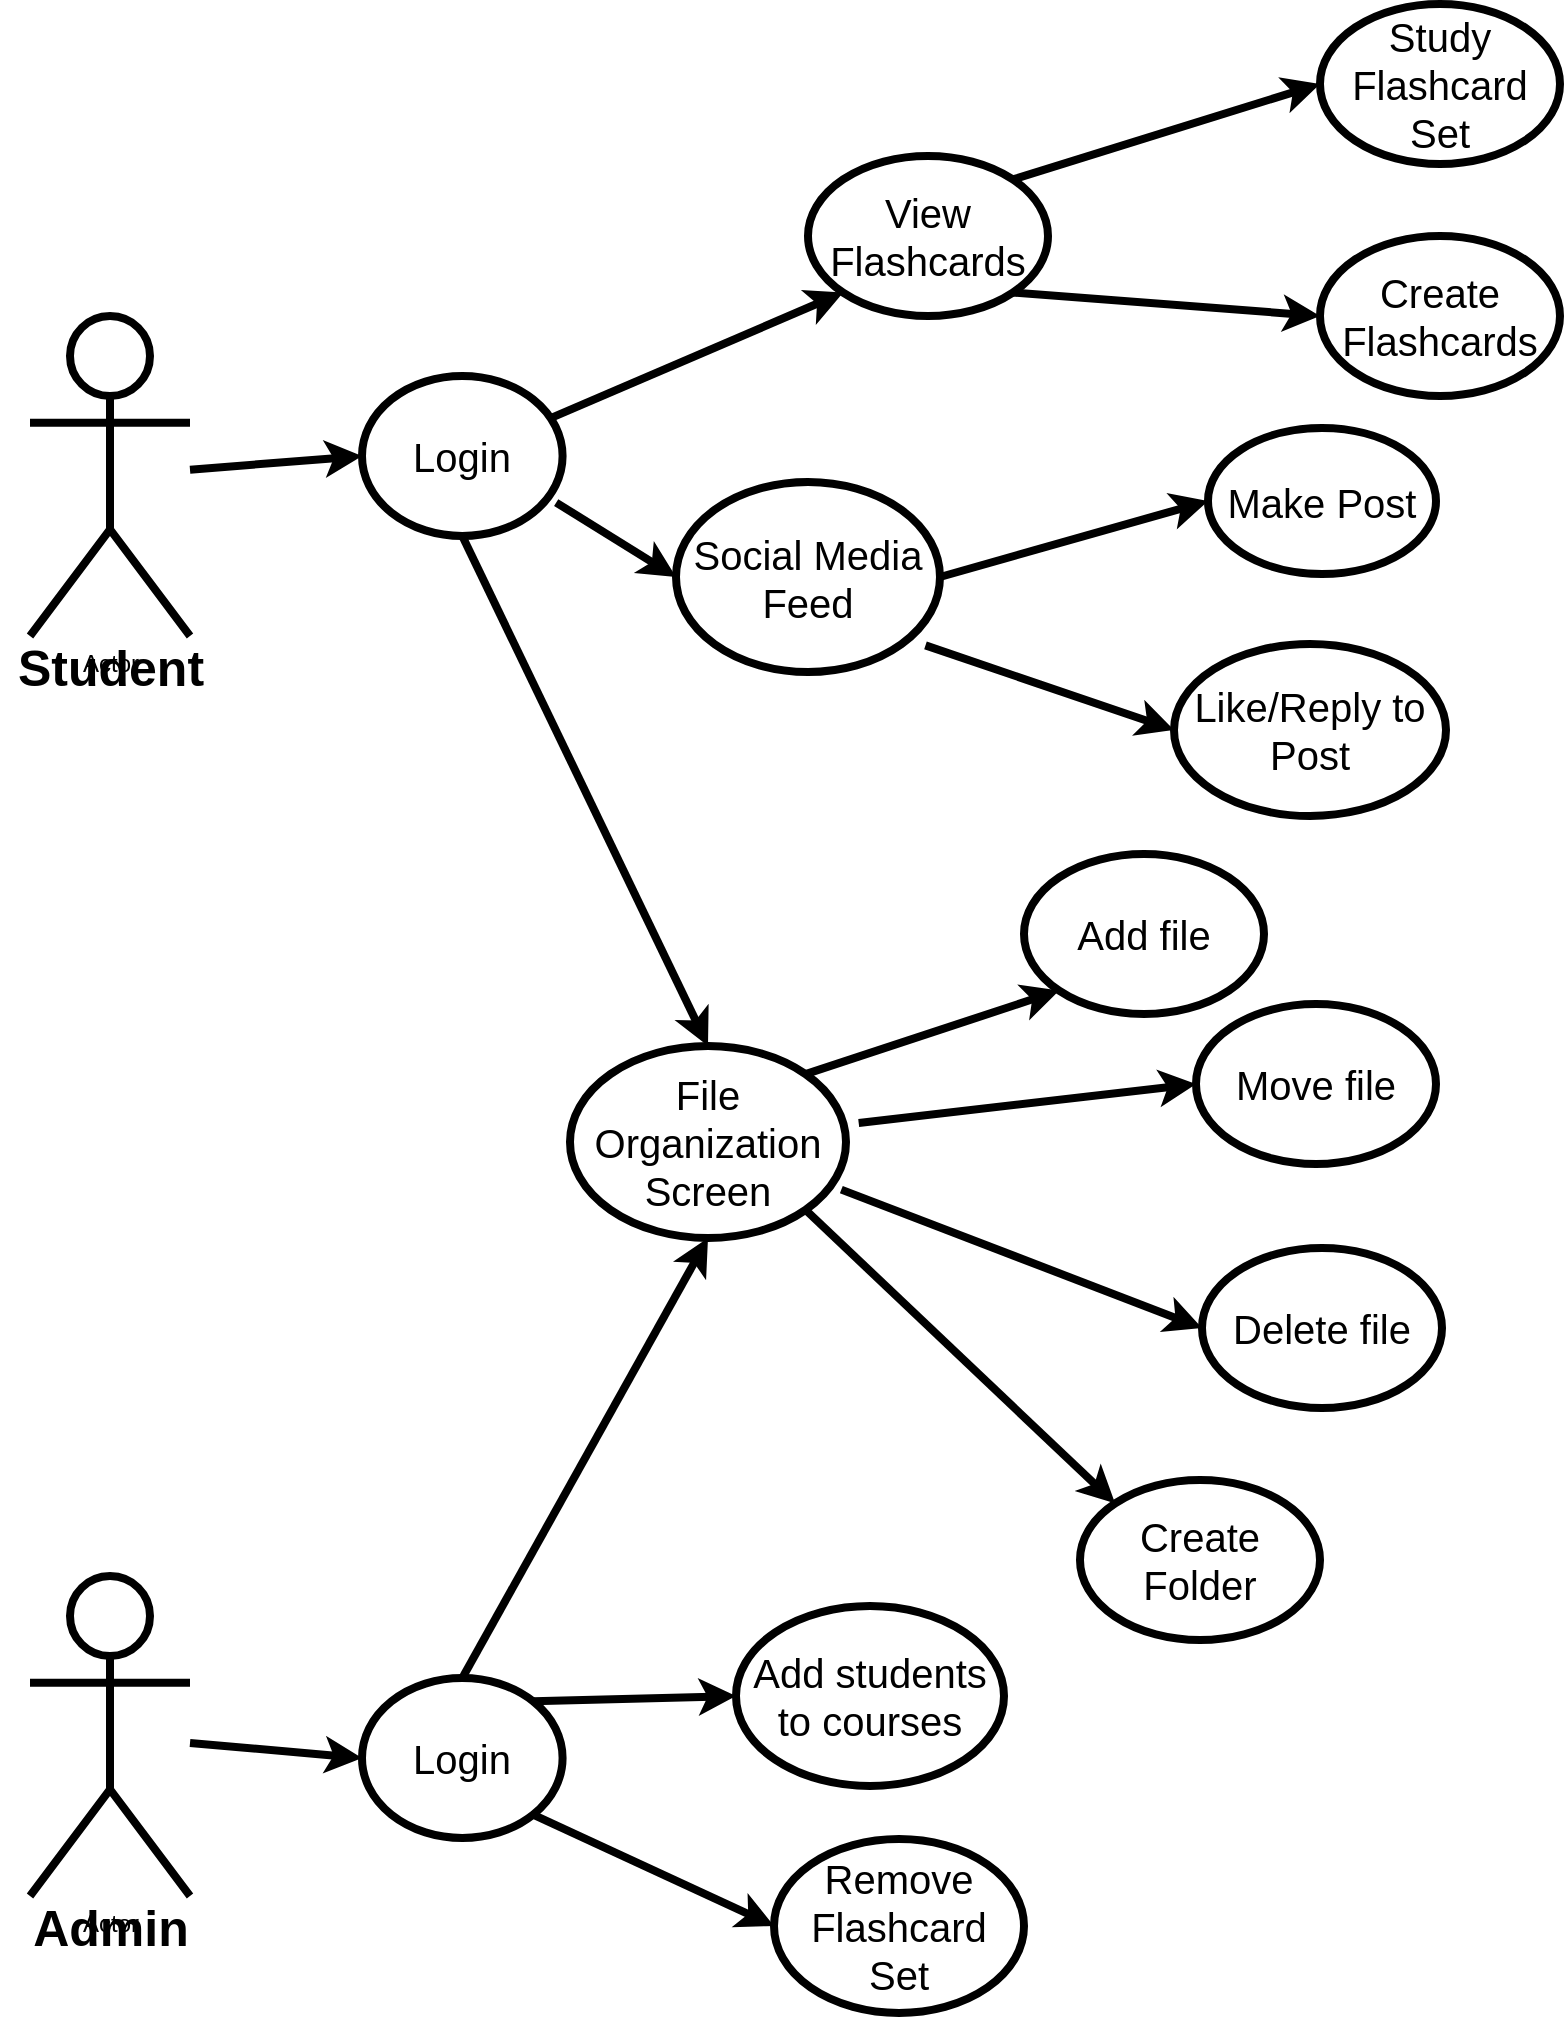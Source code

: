<mxfile>
    <diagram id="LxLEM6LACnv3bdC89Bdt" name="Page-1">
        <mxGraphModel dx="1148" dy="866" grid="0" gridSize="10" guides="1" tooltips="1" connect="1" arrows="1" fold="1" page="1" pageScale="1" pageWidth="850" pageHeight="1100" background="#ffffff" math="0" shadow="0">
            <root>
                <mxCell id="0"/>
                <mxCell id="1" parent="0"/>
                <mxCell id="3" value="Actor" style="shape=umlActor;verticalLabelPosition=bottom;verticalAlign=top;html=1;outlineConnect=0;strokeColor=#000000;fillColor=none;fontSize=12;strokeWidth=4;" vertex="1" parent="1">
                    <mxGeometry x="40" y="185" width="80" height="160" as="geometry"/>
                </mxCell>
                <mxCell id="4" value="&lt;font color=&quot;#000000&quot; style=&quot;font-size: 25px;&quot;&gt;Student&lt;/font&gt;" style="text;html=1;fontSize=25;fontStyle=1;verticalAlign=middle;align=center;" vertex="1" parent="1">
                    <mxGeometry x="25" y="345" width="110" height="30" as="geometry"/>
                </mxCell>
                <mxCell id="9" value="Actor" style="shape=umlActor;verticalLabelPosition=bottom;verticalAlign=top;html=1;outlineConnect=0;strokeColor=#000000;fillColor=none;fontSize=12;strokeWidth=4;" vertex="1" parent="1">
                    <mxGeometry x="40" y="815" width="80" height="160" as="geometry"/>
                </mxCell>
                <mxCell id="10" value="&lt;font color=&quot;#000000&quot; style=&quot;font-size: 25px;&quot;&gt;Admin&lt;/font&gt;" style="text;html=1;fontSize=25;fontStyle=1;verticalAlign=middle;align=center;" vertex="1" parent="1">
                    <mxGeometry x="25" y="975" width="110" height="30" as="geometry"/>
                </mxCell>
                <mxCell id="11" value="&lt;font style=&quot;font-size: 20px;&quot;&gt;Login&lt;/font&gt;" style="ellipse;whiteSpace=wrap;html=1;strokeColor=#000000;strokeWidth=4;fontSize=12;fontColor=#000000;fillColor=none;" vertex="1" parent="1">
                    <mxGeometry x="206" y="215" width="100.29" height="80" as="geometry"/>
                </mxCell>
                <mxCell id="14" value="" style="endArrow=classic;html=1;strokeColor=#000000;strokeWidth=4;fontSize=12;fontColor=#000000;entryX=0;entryY=0.5;entryDx=0;entryDy=0;" edge="1" parent="1" source="9" target="23">
                    <mxGeometry width="50" height="50" relative="1" as="geometry">
                        <mxPoint x="422" y="459" as="sourcePoint"/>
                        <mxPoint x="195" y="522" as="targetPoint"/>
                    </mxGeometry>
                </mxCell>
                <mxCell id="15" value="&lt;span style=&quot;font-size: 20px;&quot;&gt;View Flashcards&lt;/span&gt;" style="ellipse;whiteSpace=wrap;html=1;strokeColor=#000000;strokeWidth=4;fontSize=12;fontColor=#000000;fillColor=none;" vertex="1" parent="1">
                    <mxGeometry x="429" y="105" width="120" height="80" as="geometry"/>
                </mxCell>
                <mxCell id="16" value="Create Flashcards" style="ellipse;whiteSpace=wrap;html=1;strokeColor=#000000;strokeWidth=4;fontSize=20;fontColor=#000000;fillColor=none;" vertex="1" parent="1">
                    <mxGeometry x="685" y="145" width="120" height="80" as="geometry"/>
                </mxCell>
                <mxCell id="17" value="" style="endArrow=classic;html=1;strokeColor=#000000;strokeWidth=4;fontSize=20;fontColor=#000000;entryX=0;entryY=1;entryDx=0;entryDy=0;" edge="1" parent="1" source="11" target="15">
                    <mxGeometry width="50" height="50" relative="1" as="geometry">
                        <mxPoint x="115" y="120" as="sourcePoint"/>
                        <mxPoint x="290" y="200" as="targetPoint"/>
                    </mxGeometry>
                </mxCell>
                <mxCell id="18" value="" style="endArrow=classic;html=1;strokeColor=#000000;strokeWidth=4;fontSize=20;fontColor=#000000;entryX=0;entryY=0.5;entryDx=0;entryDy=0;exitX=1;exitY=1;exitDx=0;exitDy=0;" edge="1" parent="1" source="15" target="16">
                    <mxGeometry width="50" height="50" relative="1" as="geometry">
                        <mxPoint x="256" y="380" as="sourcePoint"/>
                        <mxPoint x="472" y="377" as="targetPoint"/>
                    </mxGeometry>
                </mxCell>
                <mxCell id="19" value="Study Flashcard Set" style="ellipse;whiteSpace=wrap;html=1;strokeColor=#000000;strokeWidth=4;fontSize=20;fontColor=#000000;fillColor=none;" vertex="1" parent="1">
                    <mxGeometry x="685" y="29" width="120" height="80" as="geometry"/>
                </mxCell>
                <mxCell id="20" value="" style="endArrow=classic;html=1;strokeColor=#000000;strokeWidth=4;fontSize=20;fontColor=#000000;exitX=1;exitY=0;exitDx=0;exitDy=0;entryX=0;entryY=0.5;entryDx=0;entryDy=0;" edge="1" parent="1" source="15" target="19">
                    <mxGeometry width="50" height="50" relative="1" as="geometry">
                        <mxPoint x="422" y="403" as="sourcePoint"/>
                        <mxPoint x="472" y="353" as="targetPoint"/>
                    </mxGeometry>
                </mxCell>
                <mxCell id="21" value="Remove Flashcard Set" style="ellipse;whiteSpace=wrap;html=1;strokeColor=#000000;strokeWidth=4;fontSize=20;fontColor=#000000;fillColor=none;" vertex="1" parent="1">
                    <mxGeometry x="412" y="946.5" width="125" height="87" as="geometry"/>
                </mxCell>
                <mxCell id="22" value="" style="endArrow=classic;html=1;strokeColor=#000000;strokeWidth=4;fontSize=20;fontColor=#000000;entryX=0;entryY=0.5;entryDx=0;entryDy=0;exitX=1;exitY=1;exitDx=0;exitDy=0;" edge="1" parent="1" source="23" target="21">
                    <mxGeometry width="50" height="50" relative="1" as="geometry">
                        <mxPoint x="255" y="449" as="sourcePoint"/>
                        <mxPoint x="472" y="330" as="targetPoint"/>
                    </mxGeometry>
                </mxCell>
                <mxCell id="23" value="&lt;font style=&quot;font-size: 20px;&quot;&gt;Login&lt;/font&gt;" style="ellipse;whiteSpace=wrap;html=1;strokeColor=#000000;strokeWidth=4;fontSize=12;fontColor=#000000;fillColor=none;" vertex="1" parent="1">
                    <mxGeometry x="206" y="866" width="100.29" height="80" as="geometry"/>
                </mxCell>
                <mxCell id="25" value="" style="endArrow=classic;html=1;strokeColor=#000000;strokeWidth=4;fontSize=20;fontColor=#000000;entryX=0;entryY=0.5;entryDx=0;entryDy=0;" edge="1" parent="1" source="3" target="11">
                    <mxGeometry width="50" height="50" relative="1" as="geometry">
                        <mxPoint x="422" y="380" as="sourcePoint"/>
                        <mxPoint x="472" y="330" as="targetPoint"/>
                    </mxGeometry>
                </mxCell>
                <mxCell id="26" value="Social Media Feed" style="ellipse;whiteSpace=wrap;html=1;strokeColor=#000000;strokeWidth=4;fontSize=20;fontColor=#000000;fillColor=none;" vertex="1" parent="1">
                    <mxGeometry x="363" y="268" width="132" height="95" as="geometry"/>
                </mxCell>
                <mxCell id="27" value="" style="endArrow=classic;html=1;strokeColor=#000000;strokeWidth=4;fontSize=20;fontColor=#000000;exitX=0.968;exitY=0.791;exitDx=0;exitDy=0;entryX=0;entryY=0.5;entryDx=0;entryDy=0;exitPerimeter=0;" edge="1" parent="1" source="11" target="26">
                    <mxGeometry width="50" height="50" relative="1" as="geometry">
                        <mxPoint x="422" y="368" as="sourcePoint"/>
                        <mxPoint x="472" y="318" as="targetPoint"/>
                    </mxGeometry>
                </mxCell>
                <mxCell id="28" value="Add students to courses" style="ellipse;whiteSpace=wrap;html=1;strokeColor=#000000;strokeWidth=4;fontSize=20;fontColor=#000000;fillColor=none;" vertex="1" parent="1">
                    <mxGeometry x="393" y="830" width="134" height="90" as="geometry"/>
                </mxCell>
                <mxCell id="29" value="" style="endArrow=classic;html=1;strokeColor=#000000;strokeWidth=4;fontSize=20;fontColor=#000000;exitX=1;exitY=0;exitDx=0;exitDy=0;entryX=0;entryY=0.5;entryDx=0;entryDy=0;" edge="1" parent="1" source="23" target="28">
                    <mxGeometry width="50" height="50" relative="1" as="geometry">
                        <mxPoint x="422" y="663" as="sourcePoint"/>
                        <mxPoint x="472" y="613" as="targetPoint"/>
                    </mxGeometry>
                </mxCell>
                <mxCell id="30" value="File Organization Screen" style="ellipse;whiteSpace=wrap;html=1;strokeColor=#000000;strokeWidth=4;fontSize=20;fontColor=#000000;fillColor=none;" vertex="1" parent="1">
                    <mxGeometry x="310" y="550" width="138" height="96" as="geometry"/>
                </mxCell>
                <mxCell id="31" value="" style="endArrow=classic;html=1;strokeColor=#000000;strokeWidth=4;fontSize=20;fontColor=#000000;exitX=0.5;exitY=0;exitDx=0;exitDy=0;entryX=0.5;entryY=1;entryDx=0;entryDy=0;" edge="1" parent="1" source="23" target="30">
                    <mxGeometry width="50" height="50" relative="1" as="geometry">
                        <mxPoint x="422" y="638" as="sourcePoint"/>
                        <mxPoint x="472" y="588" as="targetPoint"/>
                    </mxGeometry>
                </mxCell>
                <mxCell id="32" value="" style="endArrow=classic;html=1;strokeColor=#000000;strokeWidth=4;fontSize=20;fontColor=#000000;exitX=0.5;exitY=1;exitDx=0;exitDy=0;entryX=0.5;entryY=0;entryDx=0;entryDy=0;" edge="1" parent="1" source="11" target="30">
                    <mxGeometry width="50" height="50" relative="1" as="geometry">
                        <mxPoint x="422" y="638" as="sourcePoint"/>
                        <mxPoint x="472" y="588" as="targetPoint"/>
                    </mxGeometry>
                </mxCell>
                <mxCell id="33" value="Make Post" style="ellipse;whiteSpace=wrap;html=1;strokeColor=#000000;strokeWidth=4;fontSize=20;fontColor=#000000;fillColor=none;" vertex="1" parent="1">
                    <mxGeometry x="629" y="241" width="114" height="73" as="geometry"/>
                </mxCell>
                <mxCell id="34" value="Like/Reply to Post" style="ellipse;whiteSpace=wrap;html=1;strokeColor=#000000;strokeWidth=4;fontSize=20;fontColor=#000000;fillColor=none;" vertex="1" parent="1">
                    <mxGeometry x="612" y="349" width="136" height="86" as="geometry"/>
                </mxCell>
                <mxCell id="35" value="" style="endArrow=classic;html=1;strokeColor=#000000;strokeWidth=4;fontSize=20;fontColor=#000000;exitX=0.945;exitY=0.86;exitDx=0;exitDy=0;exitPerimeter=0;entryX=0;entryY=0.5;entryDx=0;entryDy=0;" edge="1" parent="1" source="26" target="34">
                    <mxGeometry width="50" height="50" relative="1" as="geometry">
                        <mxPoint x="422" y="472" as="sourcePoint"/>
                        <mxPoint x="472" y="422" as="targetPoint"/>
                    </mxGeometry>
                </mxCell>
                <mxCell id="36" value="" style="endArrow=classic;html=1;strokeColor=#000000;strokeWidth=4;fontSize=20;fontColor=#000000;entryX=0;entryY=0.5;entryDx=0;entryDy=0;exitX=1;exitY=0.5;exitDx=0;exitDy=0;" edge="1" parent="1" source="26" target="33">
                    <mxGeometry width="50" height="50" relative="1" as="geometry">
                        <mxPoint x="422" y="472" as="sourcePoint"/>
                        <mxPoint x="472" y="422" as="targetPoint"/>
                    </mxGeometry>
                </mxCell>
                <mxCell id="37" value="Create Folder" style="ellipse;whiteSpace=wrap;html=1;strokeColor=#000000;strokeWidth=4;fontSize=20;fontColor=#000000;fillColor=none;" vertex="1" parent="1">
                    <mxGeometry x="565" y="767" width="120" height="80" as="geometry"/>
                </mxCell>
                <mxCell id="38" value="Add file" style="ellipse;whiteSpace=wrap;html=1;strokeColor=#000000;strokeWidth=4;fontSize=20;fontColor=#000000;fillColor=none;" vertex="1" parent="1">
                    <mxGeometry x="537" y="454" width="120" height="80" as="geometry"/>
                </mxCell>
                <mxCell id="39" value="Move file" style="ellipse;whiteSpace=wrap;html=1;strokeColor=#000000;strokeWidth=4;fontSize=20;fontColor=#000000;fillColor=none;" vertex="1" parent="1">
                    <mxGeometry x="623" y="529" width="120" height="80" as="geometry"/>
                </mxCell>
                <mxCell id="40" value="Delete file" style="ellipse;whiteSpace=wrap;html=1;strokeColor=#000000;strokeWidth=4;fontSize=20;fontColor=#000000;fillColor=none;" vertex="1" parent="1">
                    <mxGeometry x="626" y="651" width="120" height="80" as="geometry"/>
                </mxCell>
                <mxCell id="41" value="" style="endArrow=classic;html=1;strokeColor=#000000;strokeWidth=4;fontSize=20;fontColor=#000000;exitX=1;exitY=0;exitDx=0;exitDy=0;entryX=0;entryY=1;entryDx=0;entryDy=0;" edge="1" parent="1" source="30" target="38">
                    <mxGeometry width="50" height="50" relative="1" as="geometry">
                        <mxPoint x="422" y="615" as="sourcePoint"/>
                        <mxPoint x="472" y="565" as="targetPoint"/>
                    </mxGeometry>
                </mxCell>
                <mxCell id="42" value="" style="endArrow=classic;html=1;strokeColor=#000000;strokeWidth=4;fontSize=20;fontColor=#000000;exitX=1.046;exitY=0.401;exitDx=0;exitDy=0;exitPerimeter=0;entryX=0;entryY=0.5;entryDx=0;entryDy=0;" edge="1" parent="1" source="30" target="39">
                    <mxGeometry width="50" height="50" relative="1" as="geometry">
                        <mxPoint x="422" y="615" as="sourcePoint"/>
                        <mxPoint x="472" y="565" as="targetPoint"/>
                    </mxGeometry>
                </mxCell>
                <mxCell id="43" value="" style="endArrow=classic;html=1;strokeColor=#000000;strokeWidth=4;fontSize=20;fontColor=#000000;exitX=0.983;exitY=0.748;exitDx=0;exitDy=0;exitPerimeter=0;entryX=0;entryY=0.5;entryDx=0;entryDy=0;" edge="1" parent="1" source="30" target="40">
                    <mxGeometry width="50" height="50" relative="1" as="geometry">
                        <mxPoint x="422" y="615" as="sourcePoint"/>
                        <mxPoint x="472" y="565" as="targetPoint"/>
                    </mxGeometry>
                </mxCell>
                <mxCell id="45" value="" style="endArrow=classic;html=1;strokeColor=#000000;strokeWidth=4;fontSize=20;fontColor=#000000;exitX=1;exitY=1;exitDx=0;exitDy=0;entryX=0;entryY=0;entryDx=0;entryDy=0;" edge="1" parent="1" source="30" target="37">
                    <mxGeometry width="50" height="50" relative="1" as="geometry">
                        <mxPoint x="422" y="615" as="sourcePoint"/>
                        <mxPoint x="472" y="565" as="targetPoint"/>
                    </mxGeometry>
                </mxCell>
            </root>
        </mxGraphModel>
    </diagram>
</mxfile>